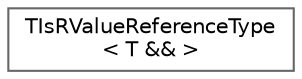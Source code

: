 digraph "Graphical Class Hierarchy"
{
 // INTERACTIVE_SVG=YES
 // LATEX_PDF_SIZE
  bgcolor="transparent";
  edge [fontname=Helvetica,fontsize=10,labelfontname=Helvetica,labelfontsize=10];
  node [fontname=Helvetica,fontsize=10,shape=box,height=0.2,width=0.4];
  rankdir="LR";
  Node0 [id="Node000000",label="TIsRValueReferenceType\l\< T && \>",height=0.2,width=0.4,color="grey40", fillcolor="white", style="filled",URL="$d2/dbd/structTIsRValueReferenceType_3_01T_01_6_6_01_4.html",tooltip=" "];
}
